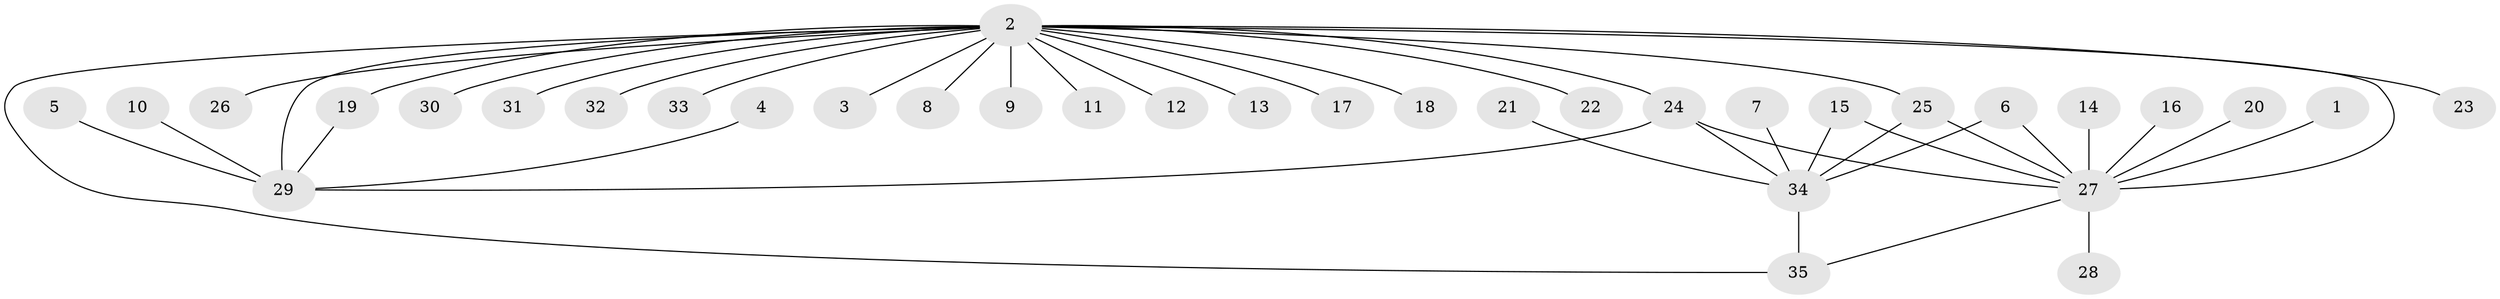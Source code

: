 // original degree distribution, {4: 0.014285714285714285, 24: 0.014285714285714285, 1: 0.5571428571428572, 14: 0.014285714285714285, 3: 0.11428571428571428, 5: 0.02857142857142857, 7: 0.014285714285714285, 2: 0.22857142857142856, 10: 0.014285714285714285}
// Generated by graph-tools (version 1.1) at 2025/26/03/09/25 03:26:03]
// undirected, 35 vertices, 43 edges
graph export_dot {
graph [start="1"]
  node [color=gray90,style=filled];
  1;
  2;
  3;
  4;
  5;
  6;
  7;
  8;
  9;
  10;
  11;
  12;
  13;
  14;
  15;
  16;
  17;
  18;
  19;
  20;
  21;
  22;
  23;
  24;
  25;
  26;
  27;
  28;
  29;
  30;
  31;
  32;
  33;
  34;
  35;
  1 -- 27 [weight=1.0];
  2 -- 3 [weight=1.0];
  2 -- 8 [weight=1.0];
  2 -- 9 [weight=1.0];
  2 -- 11 [weight=1.0];
  2 -- 12 [weight=1.0];
  2 -- 13 [weight=1.0];
  2 -- 17 [weight=1.0];
  2 -- 18 [weight=1.0];
  2 -- 19 [weight=1.0];
  2 -- 22 [weight=1.0];
  2 -- 23 [weight=1.0];
  2 -- 24 [weight=1.0];
  2 -- 25 [weight=1.0];
  2 -- 26 [weight=1.0];
  2 -- 27 [weight=2.0];
  2 -- 29 [weight=2.0];
  2 -- 30 [weight=1.0];
  2 -- 31 [weight=1.0];
  2 -- 32 [weight=1.0];
  2 -- 33 [weight=1.0];
  2 -- 35 [weight=1.0];
  4 -- 29 [weight=1.0];
  5 -- 29 [weight=1.0];
  6 -- 27 [weight=1.0];
  6 -- 34 [weight=1.0];
  7 -- 34 [weight=1.0];
  10 -- 29 [weight=1.0];
  14 -- 27 [weight=1.0];
  15 -- 27 [weight=1.0];
  15 -- 34 [weight=1.0];
  16 -- 27 [weight=1.0];
  19 -- 29 [weight=1.0];
  20 -- 27 [weight=1.0];
  21 -- 34 [weight=1.0];
  24 -- 27 [weight=1.0];
  24 -- 29 [weight=1.0];
  24 -- 34 [weight=1.0];
  25 -- 27 [weight=1.0];
  25 -- 34 [weight=1.0];
  27 -- 28 [weight=1.0];
  27 -- 35 [weight=1.0];
  34 -- 35 [weight=1.0];
}
